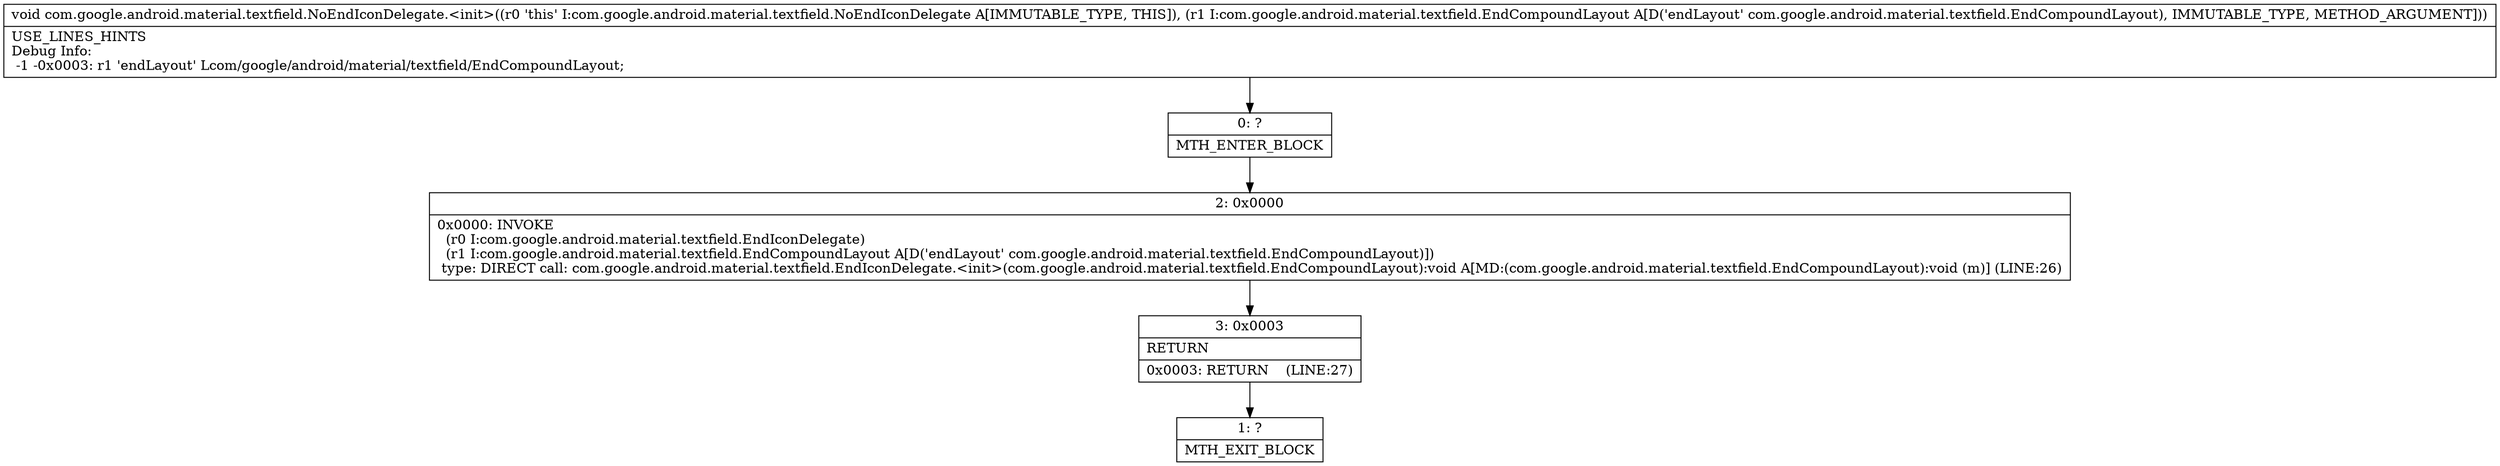 digraph "CFG forcom.google.android.material.textfield.NoEndIconDelegate.\<init\>(Lcom\/google\/android\/material\/textfield\/EndCompoundLayout;)V" {
Node_0 [shape=record,label="{0\:\ ?|MTH_ENTER_BLOCK\l}"];
Node_2 [shape=record,label="{2\:\ 0x0000|0x0000: INVOKE  \l  (r0 I:com.google.android.material.textfield.EndIconDelegate)\l  (r1 I:com.google.android.material.textfield.EndCompoundLayout A[D('endLayout' com.google.android.material.textfield.EndCompoundLayout)])\l type: DIRECT call: com.google.android.material.textfield.EndIconDelegate.\<init\>(com.google.android.material.textfield.EndCompoundLayout):void A[MD:(com.google.android.material.textfield.EndCompoundLayout):void (m)] (LINE:26)\l}"];
Node_3 [shape=record,label="{3\:\ 0x0003|RETURN\l|0x0003: RETURN    (LINE:27)\l}"];
Node_1 [shape=record,label="{1\:\ ?|MTH_EXIT_BLOCK\l}"];
MethodNode[shape=record,label="{void com.google.android.material.textfield.NoEndIconDelegate.\<init\>((r0 'this' I:com.google.android.material.textfield.NoEndIconDelegate A[IMMUTABLE_TYPE, THIS]), (r1 I:com.google.android.material.textfield.EndCompoundLayout A[D('endLayout' com.google.android.material.textfield.EndCompoundLayout), IMMUTABLE_TYPE, METHOD_ARGUMENT]))  | USE_LINES_HINTS\lDebug Info:\l  \-1 \-0x0003: r1 'endLayout' Lcom\/google\/android\/material\/textfield\/EndCompoundLayout;\l}"];
MethodNode -> Node_0;Node_0 -> Node_2;
Node_2 -> Node_3;
Node_3 -> Node_1;
}

